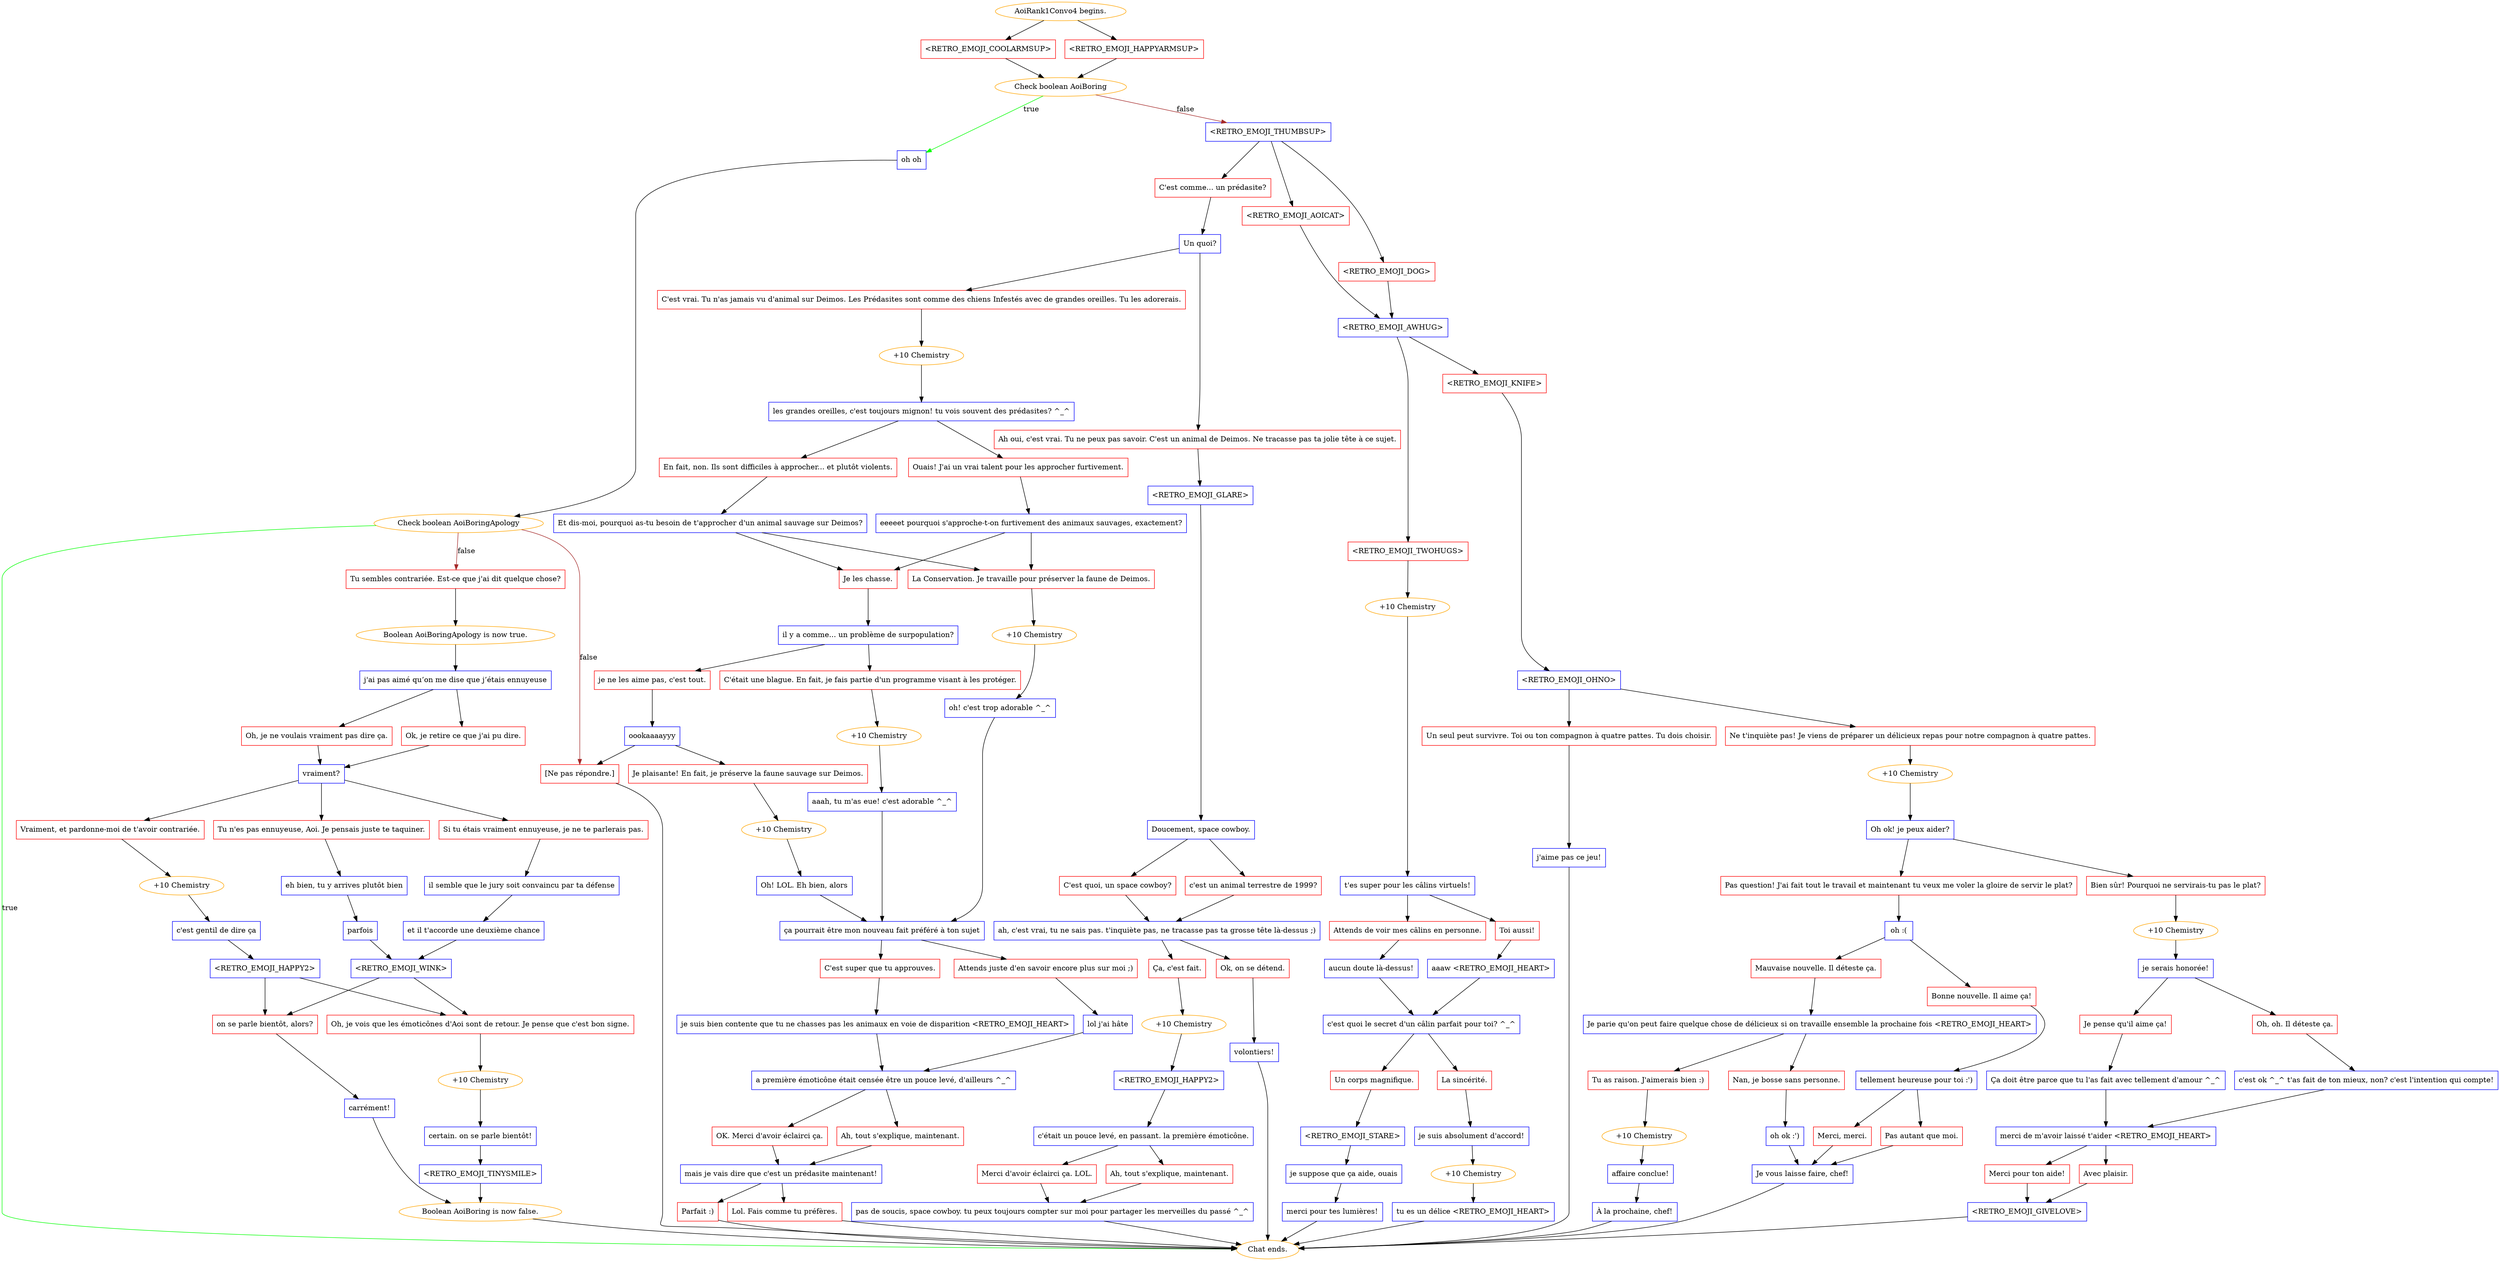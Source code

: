 digraph {
	"AoiRank1Convo4 begins." [color=orange];
		"AoiRank1Convo4 begins." -> j3984780202;
		"AoiRank1Convo4 begins." -> j3752937470;
	j3984780202 [label="<RETRO_EMOJI_COOLARMSUP>",shape=box,color=red];
		j3984780202 -> j2595172628;
	j3752937470 [label="<RETRO_EMOJI_HAPPYARMSUP>",shape=box,color=red];
		j3752937470 -> j2595172628;
	j2595172628 [label="Check boolean AoiBoring",color=orange];
		j2595172628 -> j3164420697 [label=true,color=green];
		j2595172628 -> j3325986911 [label=false,color=brown];
	j3164420697 [label="oh oh",shape=box,color=blue];
		j3164420697 -> j526861043;
	j3325986911 [label="<RETRO_EMOJI_THUMBSUP>",shape=box,color=blue];
		j3325986911 -> j1300982194;
		j3325986911 -> j2081296480;
		j3325986911 -> j3337479088;
	j526861043 [label="Check boolean AoiBoringApology",color=orange];
		j526861043 -> "Chat ends." [label=true,color=green];
		j526861043 -> j2301924961 [label=false,color=brown];
		j526861043 -> j94287996 [label=false,color=brown];
	j1300982194 [label="C'est comme... un prédasite?",shape=box,color=red];
		j1300982194 -> j155197017;
	j2081296480 [label="<RETRO_EMOJI_AOICAT>",shape=box,color=red];
		j2081296480 -> j1255677952;
	j3337479088 [label="<RETRO_EMOJI_DOG>",shape=box,color=red];
		j3337479088 -> j1255677952;
	"Chat ends." [color=orange];
	j2301924961 [label="Tu sembles contrariée. Est-ce que j'ai dit quelque chose?",shape=box,color=red];
		j2301924961 -> j455735608;
	j94287996 [label="[Ne pas répondre.]",shape=box,color=red];
		j94287996 -> "Chat ends.";
	j155197017 [label="Un quoi?",shape=box,color=blue];
		j155197017 -> j3218896917;
		j155197017 -> j3437909595;
	j1255677952 [label="<RETRO_EMOJI_AWHUG>",shape=box,color=blue];
		j1255677952 -> j4257259874;
		j1255677952 -> j1327752491;
	j455735608 [label="Boolean AoiBoringApology is now true.",color=orange];
		j455735608 -> j4061178389;
	j3218896917 [label="C'est vrai. Tu n'as jamais vu d'animal sur Deimos. Les Prédasites sont comme des chiens Infestés avec de grandes oreilles. Tu les adorerais.",shape=box,color=red];
		j3218896917 -> j3318620312;
	j3437909595 [label="Ah oui, c'est vrai. Tu ne peux pas savoir. C'est un animal de Deimos. Ne tracasse pas ta jolie tête à ce sujet.",shape=box,color=red];
		j3437909595 -> j1915944877;
	j4257259874 [label="<RETRO_EMOJI_TWOHUGS>",shape=box,color=red];
		j4257259874 -> j2663323456;
	j1327752491 [label="<RETRO_EMOJI_KNIFE>",shape=box,color=red];
		j1327752491 -> j2504863452;
	j4061178389 [label="j'ai pas aimé qu’on me dise que j’étais ennuyeuse",shape=box,color=blue];
		j4061178389 -> j4053952997;
		j4061178389 -> j332342016;
	j3318620312 [label="+10 Chemistry",color=orange];
		j3318620312 -> j369681366;
	j1915944877 [label="<RETRO_EMOJI_GLARE>",shape=box,color=blue];
		j1915944877 -> j1803803298;
	j2663323456 [label="+10 Chemistry",color=orange];
		j2663323456 -> j3442404449;
	j2504863452 [label="<RETRO_EMOJI_OHNO>",shape=box,color=blue];
		j2504863452 -> j1318619704;
		j2504863452 -> j1113822273;
	j4053952997 [label="Oh, je ne voulais vraiment pas dire ça.",shape=box,color=red];
		j4053952997 -> j1218900858;
	j332342016 [label="Ok, je retire ce que j'ai pu dire.",shape=box,color=red];
		j332342016 -> j1218900858;
	j369681366 [label="les grandes oreilles, c'est toujours mignon! tu vois souvent des prédasites? ^_^",shape=box,color=blue];
		j369681366 -> j1055771276;
		j369681366 -> j3858849698;
	j1803803298 [label="Doucement, space cowboy.",shape=box,color=blue];
		j1803803298 -> j2700912258;
		j1803803298 -> j4086773093;
	j3442404449 [label="t'es super pour les câlins virtuels!",shape=box,color=blue];
		j3442404449 -> j2505022090;
		j3442404449 -> j4087255353;
	j1318619704 [label="Un seul peut survivre. Toi ou ton compagnon à quatre pattes. Tu dois choisir.",shape=box,color=red];
		j1318619704 -> j1043643171;
	j1113822273 [label="Ne t'inquiète pas! Je viens de préparer un délicieux repas pour notre compagnon à quatre pattes.",shape=box,color=red];
		j1113822273 -> j1805935792;
	j1218900858 [label="vraiment?",shape=box,color=blue];
		j1218900858 -> j1488823806;
		j1218900858 -> j1705903296;
		j1218900858 -> j4276072807;
	j1055771276 [label="En fait, non. Ils sont difficiles à approcher... et plutôt violents.",shape=box,color=red];
		j1055771276 -> j1891052735;
	j3858849698 [label="Ouais! J'ai un vrai talent pour les approcher furtivement.",shape=box,color=red];
		j3858849698 -> j3540431503;
	j2700912258 [label="C'est quoi, un space cowboy?",shape=box,color=red];
		j2700912258 -> j2472711675;
	j4086773093 [label="c'est un animal terrestre de 1999?",shape=box,color=red];
		j4086773093 -> j2472711675;
	j2505022090 [label="Attends de voir mes câlins en personne.",shape=box,color=red];
		j2505022090 -> j229354758;
	j4087255353 [label="Toi aussi!",shape=box,color=red];
		j4087255353 -> j691966245;
	j1043643171 [label="j'aime pas ce jeu!",shape=box,color=blue];
		j1043643171 -> "Chat ends.";
	j1805935792 [label="+10 Chemistry",color=orange];
		j1805935792 -> j254812377;
	j1488823806 [label="Vraiment, et pardonne-moi de t'avoir contrariée.",shape=box,color=red];
		j1488823806 -> j2487599926;
	j1705903296 [label="Tu n'es pas ennuyeuse, Aoi. Je pensais juste te taquiner.",shape=box,color=red];
		j1705903296 -> j2435275111;
	j4276072807 [label="Si tu étais vraiment ennuyeuse, je ne te parlerais pas.",shape=box,color=red];
		j4276072807 -> j939633684;
	j1891052735 [label="Et dis-moi, pourquoi as-tu besoin de t'approcher d'un animal sauvage sur Deimos?",shape=box,color=blue];
		j1891052735 -> j3168978307;
		j1891052735 -> j221886025;
	j3540431503 [label="eeeeet pourquoi s'approche-t-on furtivement des animaux sauvages, exactement?",shape=box,color=blue];
		j3540431503 -> j3168978307;
		j3540431503 -> j221886025;
	j2472711675 [label="ah, c'est vrai, tu ne sais pas. t'inquiète pas, ne tracasse pas ta grosse tête là-dessus ;)",shape=box,color=blue];
		j2472711675 -> j1511717249;
		j2472711675 -> j3010856307;
	j229354758 [label="aucun doute là-dessus!",shape=box,color=blue];
		j229354758 -> j1903016651;
	j691966245 [label="aaaw <RETRO_EMOJI_HEART>",shape=box,color=blue];
		j691966245 -> j1903016651;
	j254812377 [label="Oh ok! je peux aider?",shape=box,color=blue];
		j254812377 -> j3738129279;
		j254812377 -> j1564048963;
	j2487599926 [label="+10 Chemistry",color=orange];
		j2487599926 -> j2900570514;
	j2435275111 [label="eh bien, tu y arrives plutôt bien",shape=box,color=blue];
		j2435275111 -> j1206161614;
	j939633684 [label="il semble que le jury soit convaincu par ta défense",shape=box,color=blue];
		j939633684 -> j2626694542;
	j3168978307 [label="Je les chasse.",shape=box,color=red];
		j3168978307 -> j4192457545;
	j221886025 [label="La Conservation. Je travaille pour préserver la faune de Deimos.",shape=box,color=red];
		j221886025 -> j3566823764;
	j1511717249 [label="Ça, c'est fait.",shape=box,color=red];
		j1511717249 -> j1384261896;
	j3010856307 [label="Ok, on se détend.",shape=box,color=red];
		j3010856307 -> j3075921919;
	j1903016651 [label="c'est quoi le secret d'un câlin parfait pour toi? ^_^",shape=box,color=blue];
		j1903016651 -> j707075845;
		j1903016651 -> j3450405567;
	j3738129279 [label="Pas question! J'ai fait tout le travail et maintenant tu veux me voler la gloire de servir le plat?",shape=box,color=red];
		j3738129279 -> j90386031;
	j1564048963 [label="Bien sûr! Pourquoi ne servirais-tu pas le plat?",shape=box,color=red];
		j1564048963 -> j75424364;
	j2900570514 [label="c'est gentil de dire ça",shape=box,color=blue];
		j2900570514 -> j2436274820;
	j1206161614 [label="parfois",shape=box,color=blue];
		j1206161614 -> j4047046790;
	j2626694542 [label="et il t'accorde une deuxième chance",shape=box,color=blue];
		j2626694542 -> j4047046790;
	j4192457545 [label="il y a comme... un problème de surpopulation?",shape=box,color=blue];
		j4192457545 -> j3725220943;
		j4192457545 -> j2334265190;
	j3566823764 [label="+10 Chemistry",color=orange];
		j3566823764 -> j2152083869;
	j1384261896 [label="+10 Chemistry",color=orange];
		j1384261896 -> j2288578552;
	j3075921919 [label="volontiers!",shape=box,color=blue];
		j3075921919 -> "Chat ends.";
	j707075845 [label="Un corps magnifique.",shape=box,color=red];
		j707075845 -> j1894592199;
	j3450405567 [label="La sincérité.",shape=box,color=red];
		j3450405567 -> j1799421126;
	j90386031 [label="oh :(",shape=box,color=blue];
		j90386031 -> j1313510266;
		j90386031 -> j3530258972;
	j75424364 [label="+10 Chemistry",color=orange];
		j75424364 -> j1313235774;
	j2436274820 [label="<RETRO_EMOJI_HAPPY2>",shape=box,color=blue];
		j2436274820 -> j997027048;
		j2436274820 -> j3654960807;
	j4047046790 [label="<RETRO_EMOJI_WINK>",shape=box,color=blue];
		j4047046790 -> j997027048;
		j4047046790 -> j3654960807;
	j3725220943 [label="je ne les aime pas, c'est tout.",shape=box,color=red];
		j3725220943 -> j1540650902;
	j2334265190 [label="C'était une blague. En fait, je fais partie d'un programme visant à les protéger.",shape=box,color=red];
		j2334265190 -> j799384490;
	j2152083869 [label="oh! c'est trop adorable ^_^",shape=box,color=blue];
		j2152083869 -> j1611709109;
	j2288578552 [label="<RETRO_EMOJI_HAPPY2>",shape=box,color=blue];
		j2288578552 -> j2483758872;
	j1894592199 [label="<RETRO_EMOJI_STARE>",shape=box,color=blue];
		j1894592199 -> j2940428758;
	j1799421126 [label="je suis absolument d'accord!",shape=box,color=blue];
		j1799421126 -> j4248193328;
	j1313510266 [label="Mauvaise nouvelle. Il déteste ça.",shape=box,color=red];
		j1313510266 -> j323997410;
	j3530258972 [label="Bonne nouvelle. Il aime ça!",shape=box,color=red];
		j3530258972 -> j1330549081;
	j1313235774 [label="je serais honorée!",shape=box,color=blue];
		j1313235774 -> j1137854693;
		j1313235774 -> j1954515679;
	j997027048 [label="on se parle bientôt, alors?",shape=box,color=red];
		j997027048 -> j2479899725;
	j3654960807 [label="Oh, je vois que les émoticônes d'Aoi sont de retour. Je pense que c'est bon signe.",shape=box,color=red];
		j3654960807 -> j4280077638;
	j1540650902 [label="oookaaaayyy",shape=box,color=blue];
		j1540650902 -> j3092538497;
		j1540650902 -> j94287996;
	j799384490 [label="+10 Chemistry",color=orange];
		j799384490 -> j463534681;
	j1611709109 [label="ça pourrait être mon nouveau fait préféré à ton sujet",shape=box,color=blue];
		j1611709109 -> j105207799;
		j1611709109 -> j2576037752;
	j2483758872 [label="c'était un pouce levé, en passant. la première émoticône.",shape=box,color=blue];
		j2483758872 -> j3544948616;
		j2483758872 -> j2827999876;
	j2940428758 [label="je suppose que ça aide, ouais",shape=box,color=blue];
		j2940428758 -> j2624183492;
	j4248193328 [label="+10 Chemistry",color=orange];
		j4248193328 -> j850123572;
	j323997410 [label="Je parie qu'on peut faire quelque chose de délicieux si on travaille ensemble la prochaine fois <RETRO_EMOJI_HEART>",shape=box,color=blue];
		j323997410 -> j1234065800;
		j323997410 -> j1894520507;
	j1330549081 [label="tellement heureuse pour toi :')",shape=box,color=blue];
		j1330549081 -> j1189066628;
		j1330549081 -> j3419109343;
	j1137854693 [label="Je pense qu'il aime ça!",shape=box,color=red];
		j1137854693 -> j574625113;
	j1954515679 [label="Oh, oh. Il déteste ça.",shape=box,color=red];
		j1954515679 -> j2432081793;
	j2479899725 [label="carrément!",shape=box,color=blue];
		j2479899725 -> j1984221796;
	j4280077638 [label="+10 Chemistry",color=orange];
		j4280077638 -> j330769956;
	j3092538497 [label="Je plaisante! En fait, je préserve la faune sauvage sur Deimos.",shape=box,color=red];
		j3092538497 -> j1171428278;
	j463534681 [label="aaah, tu m'as eue! c'est adorable ^_^",shape=box,color=blue];
		j463534681 -> j1611709109;
	j105207799 [label="C'est super que tu approuves.",shape=box,color=red];
		j105207799 -> j2651500959;
	j2576037752 [label="Attends juste d'en savoir encore plus sur moi ;)",shape=box,color=red];
		j2576037752 -> j534900381;
	j3544948616 [label="Merci d'avoir éclairci ça. LOL.",shape=box,color=red];
		j3544948616 -> j4108232315;
	j2827999876 [label="Ah, tout s'explique, maintenant.",shape=box,color=red];
		j2827999876 -> j4108232315;
	j2624183492 [label="merci pour tes lumières!",shape=box,color=blue];
		j2624183492 -> "Chat ends.";
	j850123572 [label="tu es un délice <RETRO_EMOJI_HEART>",shape=box,color=blue];
		j850123572 -> "Chat ends.";
	j1234065800 [label="Tu as raison. J'aimerais bien :)",shape=box,color=red];
		j1234065800 -> j3640874572;
	j1894520507 [label="Nan, je bosse sans personne.",shape=box,color=red];
		j1894520507 -> j1254590486;
	j1189066628 [label="Merci, merci.",shape=box,color=red];
		j1189066628 -> j528939862;
	j3419109343 [label="Pas autant que moi.",shape=box,color=red];
		j3419109343 -> j528939862;
	j574625113 [label="Ça doit être parce que tu l'as fait avec tellement d'amour ^_^",shape=box,color=blue];
		j574625113 -> j2244819963;
	j2432081793 [label="c'est ok ^_^ t'as fait de ton mieux, non? c'est l'intention qui compte!",shape=box,color=blue];
		j2432081793 -> j2244819963;
	j1984221796 [label="Boolean AoiBoring is now false.",color=orange];
		j1984221796 -> "Chat ends.";
	j330769956 [label="certain. on se parle bientôt!",shape=box,color=blue];
		j330769956 -> j3248434141;
	j1171428278 [label="+10 Chemistry",color=orange];
		j1171428278 -> j1348257069;
	j2651500959 [label="je suis bien contente que tu ne chasses pas les animaux en voie de disparition <RETRO_EMOJI_HEART>",shape=box,color=blue];
		j2651500959 -> j2045825624;
	j534900381 [label="lol j'ai hâte",shape=box,color=blue];
		j534900381 -> j2045825624;
	j4108232315 [label="pas de soucis, space cowboy. tu peux toujours compter sur moi pour partager les merveilles du passé ^_^",shape=box,color=blue];
		j4108232315 -> "Chat ends.";
	j3640874572 [label="+10 Chemistry",color=orange];
		j3640874572 -> j487997620;
	j1254590486 [label="oh ok :')",shape=box,color=blue];
		j1254590486 -> j528939862;
	j528939862 [label="Je vous laisse faire, chef!",shape=box,color=blue];
		j528939862 -> "Chat ends.";
	j2244819963 [label="merci de m'avoir laissé t'aider <RETRO_EMOJI_HEART>",shape=box,color=blue];
		j2244819963 -> j758407654;
		j2244819963 -> j3664330600;
	j3248434141 [label="<RETRO_EMOJI_TINYSMILE>",shape=box,color=blue];
		j3248434141 -> j1984221796;
	j1348257069 [label="Oh! LOL. Eh bien, alors",shape=box,color=blue];
		j1348257069 -> j1611709109;
	j2045825624 [label="a première émoticône était censée être un pouce levé, d'ailleurs ^_^",shape=box,color=blue];
		j2045825624 -> j3484864247;
		j2045825624 -> j772022958;
	j487997620 [label="affaire conclue!",shape=box,color=blue];
		j487997620 -> j287369931;
	j758407654 [label="Merci pour ton aide!",shape=box,color=red];
		j758407654 -> j3329961820;
	j3664330600 [label="Avec plaisir.",shape=box,color=red];
		j3664330600 -> j3329961820;
	j3484864247 [label="OK. Merci d'avoir éclairci ça.",shape=box,color=red];
		j3484864247 -> j1362333943;
	j772022958 [label="Ah, tout s'explique, maintenant.",shape=box,color=red];
		j772022958 -> j1362333943;
	j287369931 [label="À la prochaine, chef!",shape=box,color=blue];
		j287369931 -> "Chat ends.";
	j3329961820 [label="<RETRO_EMOJI_GIVELOVE>",shape=box,color=blue];
		j3329961820 -> "Chat ends.";
	j1362333943 [label="mais je vais dire que c'est un prédasite maintenant!",shape=box,color=blue];
		j1362333943 -> j2799126139;
		j1362333943 -> j4163010686;
	j2799126139 [label="Parfait :)",shape=box,color=red];
		j2799126139 -> "Chat ends.";
	j4163010686 [label="Lol. Fais comme tu préfères.",shape=box,color=red];
		j4163010686 -> "Chat ends.";
}